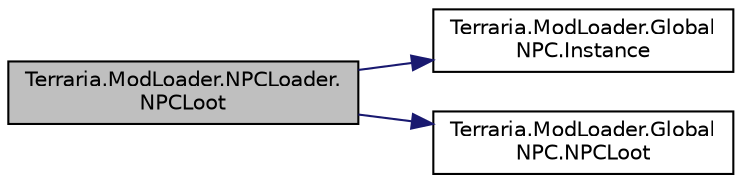 digraph "Terraria.ModLoader.NPCLoader.NPCLoot"
{
  edge [fontname="Helvetica",fontsize="10",labelfontname="Helvetica",labelfontsize="10"];
  node [fontname="Helvetica",fontsize="10",shape=record];
  rankdir="LR";
  Node187 [label="Terraria.ModLoader.NPCLoader.\lNPCLoot",height=0.2,width=0.4,color="black", fillcolor="grey75", style="filled", fontcolor="black"];
  Node187 -> Node188 [color="midnightblue",fontsize="10",style="solid",fontname="Helvetica"];
  Node188 [label="Terraria.ModLoader.Global\lNPC.Instance",height=0.2,width=0.4,color="black", fillcolor="white", style="filled",URL="$class_terraria_1_1_mod_loader_1_1_global_n_p_c.html#a864f48a10f6273f77c6a089b9baa8e4c"];
  Node187 -> Node189 [color="midnightblue",fontsize="10",style="solid",fontname="Helvetica"];
  Node189 [label="Terraria.ModLoader.Global\lNPC.NPCLoot",height=0.2,width=0.4,color="black", fillcolor="white", style="filled",URL="$class_terraria_1_1_mod_loader_1_1_global_n_p_c.html#ae624b063ab6ddbaefdae0d2db8ecc5fa",tooltip="Allows you to add drops to an NPC when it dies. "];
}
